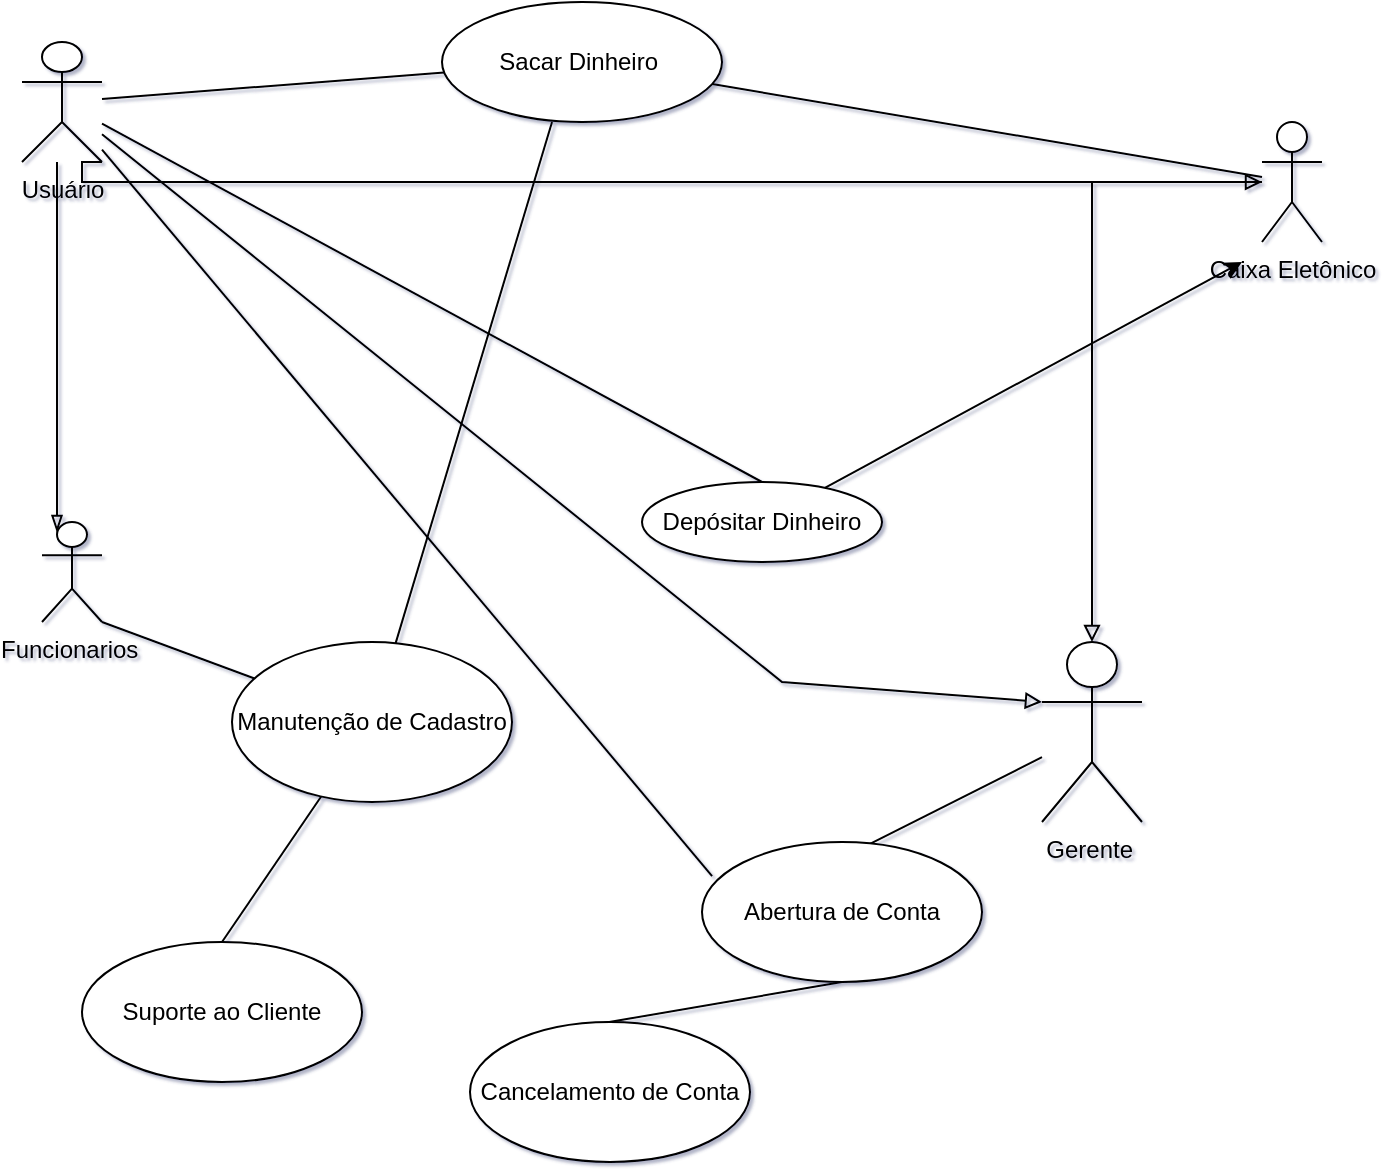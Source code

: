 <mxfile version="21.0.8" type="github">
  <diagram name="Página-1" id="4xk9o4NbWDtc8BklzU8i">
    <mxGraphModel dx="1434" dy="796" grid="1" gridSize="10" guides="1" tooltips="1" connect="1" arrows="1" fold="1" page="1" pageScale="1" pageWidth="827" pageHeight="1169" background="#ffffff" math="0" shadow="1">
      <root>
        <mxCell id="0" />
        <mxCell id="1" parent="0" />
        <mxCell id="lTxqSHg8_mb4oFqpXIC8-8" value="Sacar Dinheiro&amp;nbsp;&lt;br&gt;" style="ellipse;whiteSpace=wrap;html=1;" vertex="1" parent="1">
          <mxGeometry x="330" y="70" width="140" height="60" as="geometry" />
        </mxCell>
        <mxCell id="lTxqSHg8_mb4oFqpXIC8-51" style="rounded=0;orthogonalLoop=1;jettySize=auto;html=1;exitX=0.5;exitY=0;exitDx=0;exitDy=0;endArrow=none;endFill=0;" edge="1" parent="1" source="lTxqSHg8_mb4oFqpXIC8-16" target="lTxqSHg8_mb4oFqpXIC8-33">
          <mxGeometry relative="1" as="geometry">
            <mxPoint x="380" y="220" as="targetPoint" />
          </mxGeometry>
        </mxCell>
        <mxCell id="lTxqSHg8_mb4oFqpXIC8-58" style="rounded=0;orthogonalLoop=1;jettySize=auto;html=1;" edge="1" parent="1" source="lTxqSHg8_mb4oFqpXIC8-16">
          <mxGeometry relative="1" as="geometry">
            <mxPoint x="730" y="200" as="targetPoint" />
          </mxGeometry>
        </mxCell>
        <mxCell id="lTxqSHg8_mb4oFqpXIC8-16" value="Depósitar Dinheiro&lt;br&gt;" style="ellipse;whiteSpace=wrap;html=1;" vertex="1" parent="1">
          <mxGeometry x="430" y="310" width="120" height="40" as="geometry" />
        </mxCell>
        <mxCell id="lTxqSHg8_mb4oFqpXIC8-43" style="rounded=0;orthogonalLoop=1;jettySize=auto;html=1;entryX=0.6;entryY=0.014;entryDx=0;entryDy=0;entryPerimeter=0;endArrow=none;endFill=0;" edge="1" parent="1" source="lTxqSHg8_mb4oFqpXIC8-20" target="lTxqSHg8_mb4oFqpXIC8-27">
          <mxGeometry relative="1" as="geometry" />
        </mxCell>
        <mxCell id="lTxqSHg8_mb4oFqpXIC8-20" value="Gerente&amp;nbsp;&lt;br&gt;" style="shape=umlActor;html=1;verticalLabelPosition=bottom;verticalAlign=top;align=center;" vertex="1" parent="1">
          <mxGeometry x="630" y="390" width="50" height="90" as="geometry" />
        </mxCell>
        <mxCell id="lTxqSHg8_mb4oFqpXIC8-39" style="rounded=0;orthogonalLoop=1;jettySize=auto;html=1;exitX=1;exitY=1;exitDx=0;exitDy=0;exitPerimeter=0;endArrow=none;endFill=0;" edge="1" parent="1" source="lTxqSHg8_mb4oFqpXIC8-24" target="lTxqSHg8_mb4oFqpXIC8-38">
          <mxGeometry relative="1" as="geometry" />
        </mxCell>
        <mxCell id="lTxqSHg8_mb4oFqpXIC8-24" value="Funcionarios&amp;nbsp;&lt;br&gt;" style="shape=umlActor;html=1;verticalLabelPosition=bottom;verticalAlign=top;align=center;" vertex="1" parent="1">
          <mxGeometry x="130" y="330" width="30" height="50" as="geometry" />
        </mxCell>
        <mxCell id="lTxqSHg8_mb4oFqpXIC8-44" style="rounded=0;orthogonalLoop=1;jettySize=auto;html=1;exitX=0.5;exitY=1;exitDx=0;exitDy=0;entryX=0.414;entryY=0.029;entryDx=0;entryDy=0;entryPerimeter=0;endArrow=none;endFill=0;" edge="1" parent="1" source="lTxqSHg8_mb4oFqpXIC8-27" target="lTxqSHg8_mb4oFqpXIC8-37">
          <mxGeometry relative="1" as="geometry" />
        </mxCell>
        <mxCell id="lTxqSHg8_mb4oFqpXIC8-27" value="Abertura de Conta" style="ellipse;whiteSpace=wrap;html=1;" vertex="1" parent="1">
          <mxGeometry x="460" y="490" width="140" height="70" as="geometry" />
        </mxCell>
        <mxCell id="lTxqSHg8_mb4oFqpXIC8-31" value="" style="rounded=0;orthogonalLoop=1;jettySize=auto;html=1;endArrow=none;endFill=0;" edge="1" parent="1" source="lTxqSHg8_mb4oFqpXIC8-28" target="lTxqSHg8_mb4oFqpXIC8-8">
          <mxGeometry relative="1" as="geometry" />
        </mxCell>
        <mxCell id="lTxqSHg8_mb4oFqpXIC8-55" style="edgeStyle=orthogonalEdgeStyle;rounded=0;orthogonalLoop=1;jettySize=auto;html=1;entryX=0.5;entryY=0;entryDx=0;entryDy=0;entryPerimeter=0;endArrow=block;endFill=0;" edge="1" parent="1" source="lTxqSHg8_mb4oFqpXIC8-28" target="lTxqSHg8_mb4oFqpXIC8-20">
          <mxGeometry relative="1" as="geometry" />
        </mxCell>
        <mxCell id="lTxqSHg8_mb4oFqpXIC8-28" value="Caixa Eletônico&lt;br&gt;" style="shape=umlActor;html=1;verticalLabelPosition=bottom;verticalAlign=top;align=center;" vertex="1" parent="1">
          <mxGeometry x="740" y="130" width="30" height="60" as="geometry" />
        </mxCell>
        <mxCell id="lTxqSHg8_mb4oFqpXIC8-34" style="edgeStyle=orthogonalEdgeStyle;rounded=0;orthogonalLoop=1;jettySize=auto;html=1;exitX=1;exitY=1;exitDx=0;exitDy=0;exitPerimeter=0;endArrow=block;endFill=0;" edge="1" parent="1" source="lTxqSHg8_mb4oFqpXIC8-33" target="lTxqSHg8_mb4oFqpXIC8-28">
          <mxGeometry relative="1" as="geometry">
            <Array as="points">
              <mxPoint x="150" y="160" />
            </Array>
          </mxGeometry>
        </mxCell>
        <mxCell id="lTxqSHg8_mb4oFqpXIC8-48" style="edgeStyle=orthogonalEdgeStyle;rounded=0;orthogonalLoop=1;jettySize=auto;html=1;entryX=0.25;entryY=0.1;entryDx=0;entryDy=0;entryPerimeter=0;endArrow=blockThin;endFill=0;" edge="1" parent="1" source="lTxqSHg8_mb4oFqpXIC8-33" target="lTxqSHg8_mb4oFqpXIC8-24">
          <mxGeometry relative="1" as="geometry">
            <Array as="points">
              <mxPoint x="138" y="220" />
            </Array>
          </mxGeometry>
        </mxCell>
        <mxCell id="lTxqSHg8_mb4oFqpXIC8-57" style="rounded=0;orthogonalLoop=1;jettySize=auto;html=1;endArrow=none;endFill=0;" edge="1" parent="1" source="lTxqSHg8_mb4oFqpXIC8-33" target="lTxqSHg8_mb4oFqpXIC8-8">
          <mxGeometry relative="1" as="geometry" />
        </mxCell>
        <mxCell id="lTxqSHg8_mb4oFqpXIC8-59" style="rounded=0;orthogonalLoop=1;jettySize=auto;html=1;entryX=0.036;entryY=0.243;entryDx=0;entryDy=0;entryPerimeter=0;endArrow=none;endFill=0;" edge="1" parent="1" source="lTxqSHg8_mb4oFqpXIC8-33" target="lTxqSHg8_mb4oFqpXIC8-27">
          <mxGeometry relative="1" as="geometry" />
        </mxCell>
        <mxCell id="lTxqSHg8_mb4oFqpXIC8-60" style="rounded=0;orthogonalLoop=1;jettySize=auto;html=1;entryX=0;entryY=0.333;entryDx=0;entryDy=0;entryPerimeter=0;endArrow=block;endFill=0;" edge="1" parent="1" source="lTxqSHg8_mb4oFqpXIC8-33" target="lTxqSHg8_mb4oFqpXIC8-20">
          <mxGeometry relative="1" as="geometry">
            <Array as="points">
              <mxPoint x="500" y="410" />
            </Array>
          </mxGeometry>
        </mxCell>
        <mxCell id="lTxqSHg8_mb4oFqpXIC8-33" value="Usuário&lt;br&gt;" style="shape=umlActor;html=1;verticalLabelPosition=bottom;verticalAlign=top;align=center;" vertex="1" parent="1">
          <mxGeometry x="120" y="90" width="40" height="60" as="geometry" />
        </mxCell>
        <mxCell id="lTxqSHg8_mb4oFqpXIC8-37" value="Cancelamento de Conta" style="ellipse;whiteSpace=wrap;html=1;" vertex="1" parent="1">
          <mxGeometry x="344" y="580" width="140" height="70" as="geometry" />
        </mxCell>
        <mxCell id="lTxqSHg8_mb4oFqpXIC8-53" style="rounded=0;orthogonalLoop=1;jettySize=auto;html=1;entryX=0.5;entryY=0;entryDx=0;entryDy=0;endArrow=none;endFill=0;" edge="1" parent="1" source="lTxqSHg8_mb4oFqpXIC8-38" target="lTxqSHg8_mb4oFqpXIC8-52">
          <mxGeometry relative="1" as="geometry" />
        </mxCell>
        <mxCell id="lTxqSHg8_mb4oFqpXIC8-56" style="rounded=0;orthogonalLoop=1;jettySize=auto;html=1;entryX=0.393;entryY=1;entryDx=0;entryDy=0;entryPerimeter=0;endArrow=none;endFill=0;" edge="1" parent="1" source="lTxqSHg8_mb4oFqpXIC8-38" target="lTxqSHg8_mb4oFqpXIC8-8">
          <mxGeometry relative="1" as="geometry" />
        </mxCell>
        <mxCell id="lTxqSHg8_mb4oFqpXIC8-38" value="Manutenção de Cadastro" style="ellipse;whiteSpace=wrap;html=1;" vertex="1" parent="1">
          <mxGeometry x="225" y="390" width="140" height="80" as="geometry" />
        </mxCell>
        <mxCell id="lTxqSHg8_mb4oFqpXIC8-52" value="Suporte ao Cliente" style="ellipse;whiteSpace=wrap;html=1;" vertex="1" parent="1">
          <mxGeometry x="150" y="540" width="140" height="70" as="geometry" />
        </mxCell>
      </root>
    </mxGraphModel>
  </diagram>
</mxfile>
